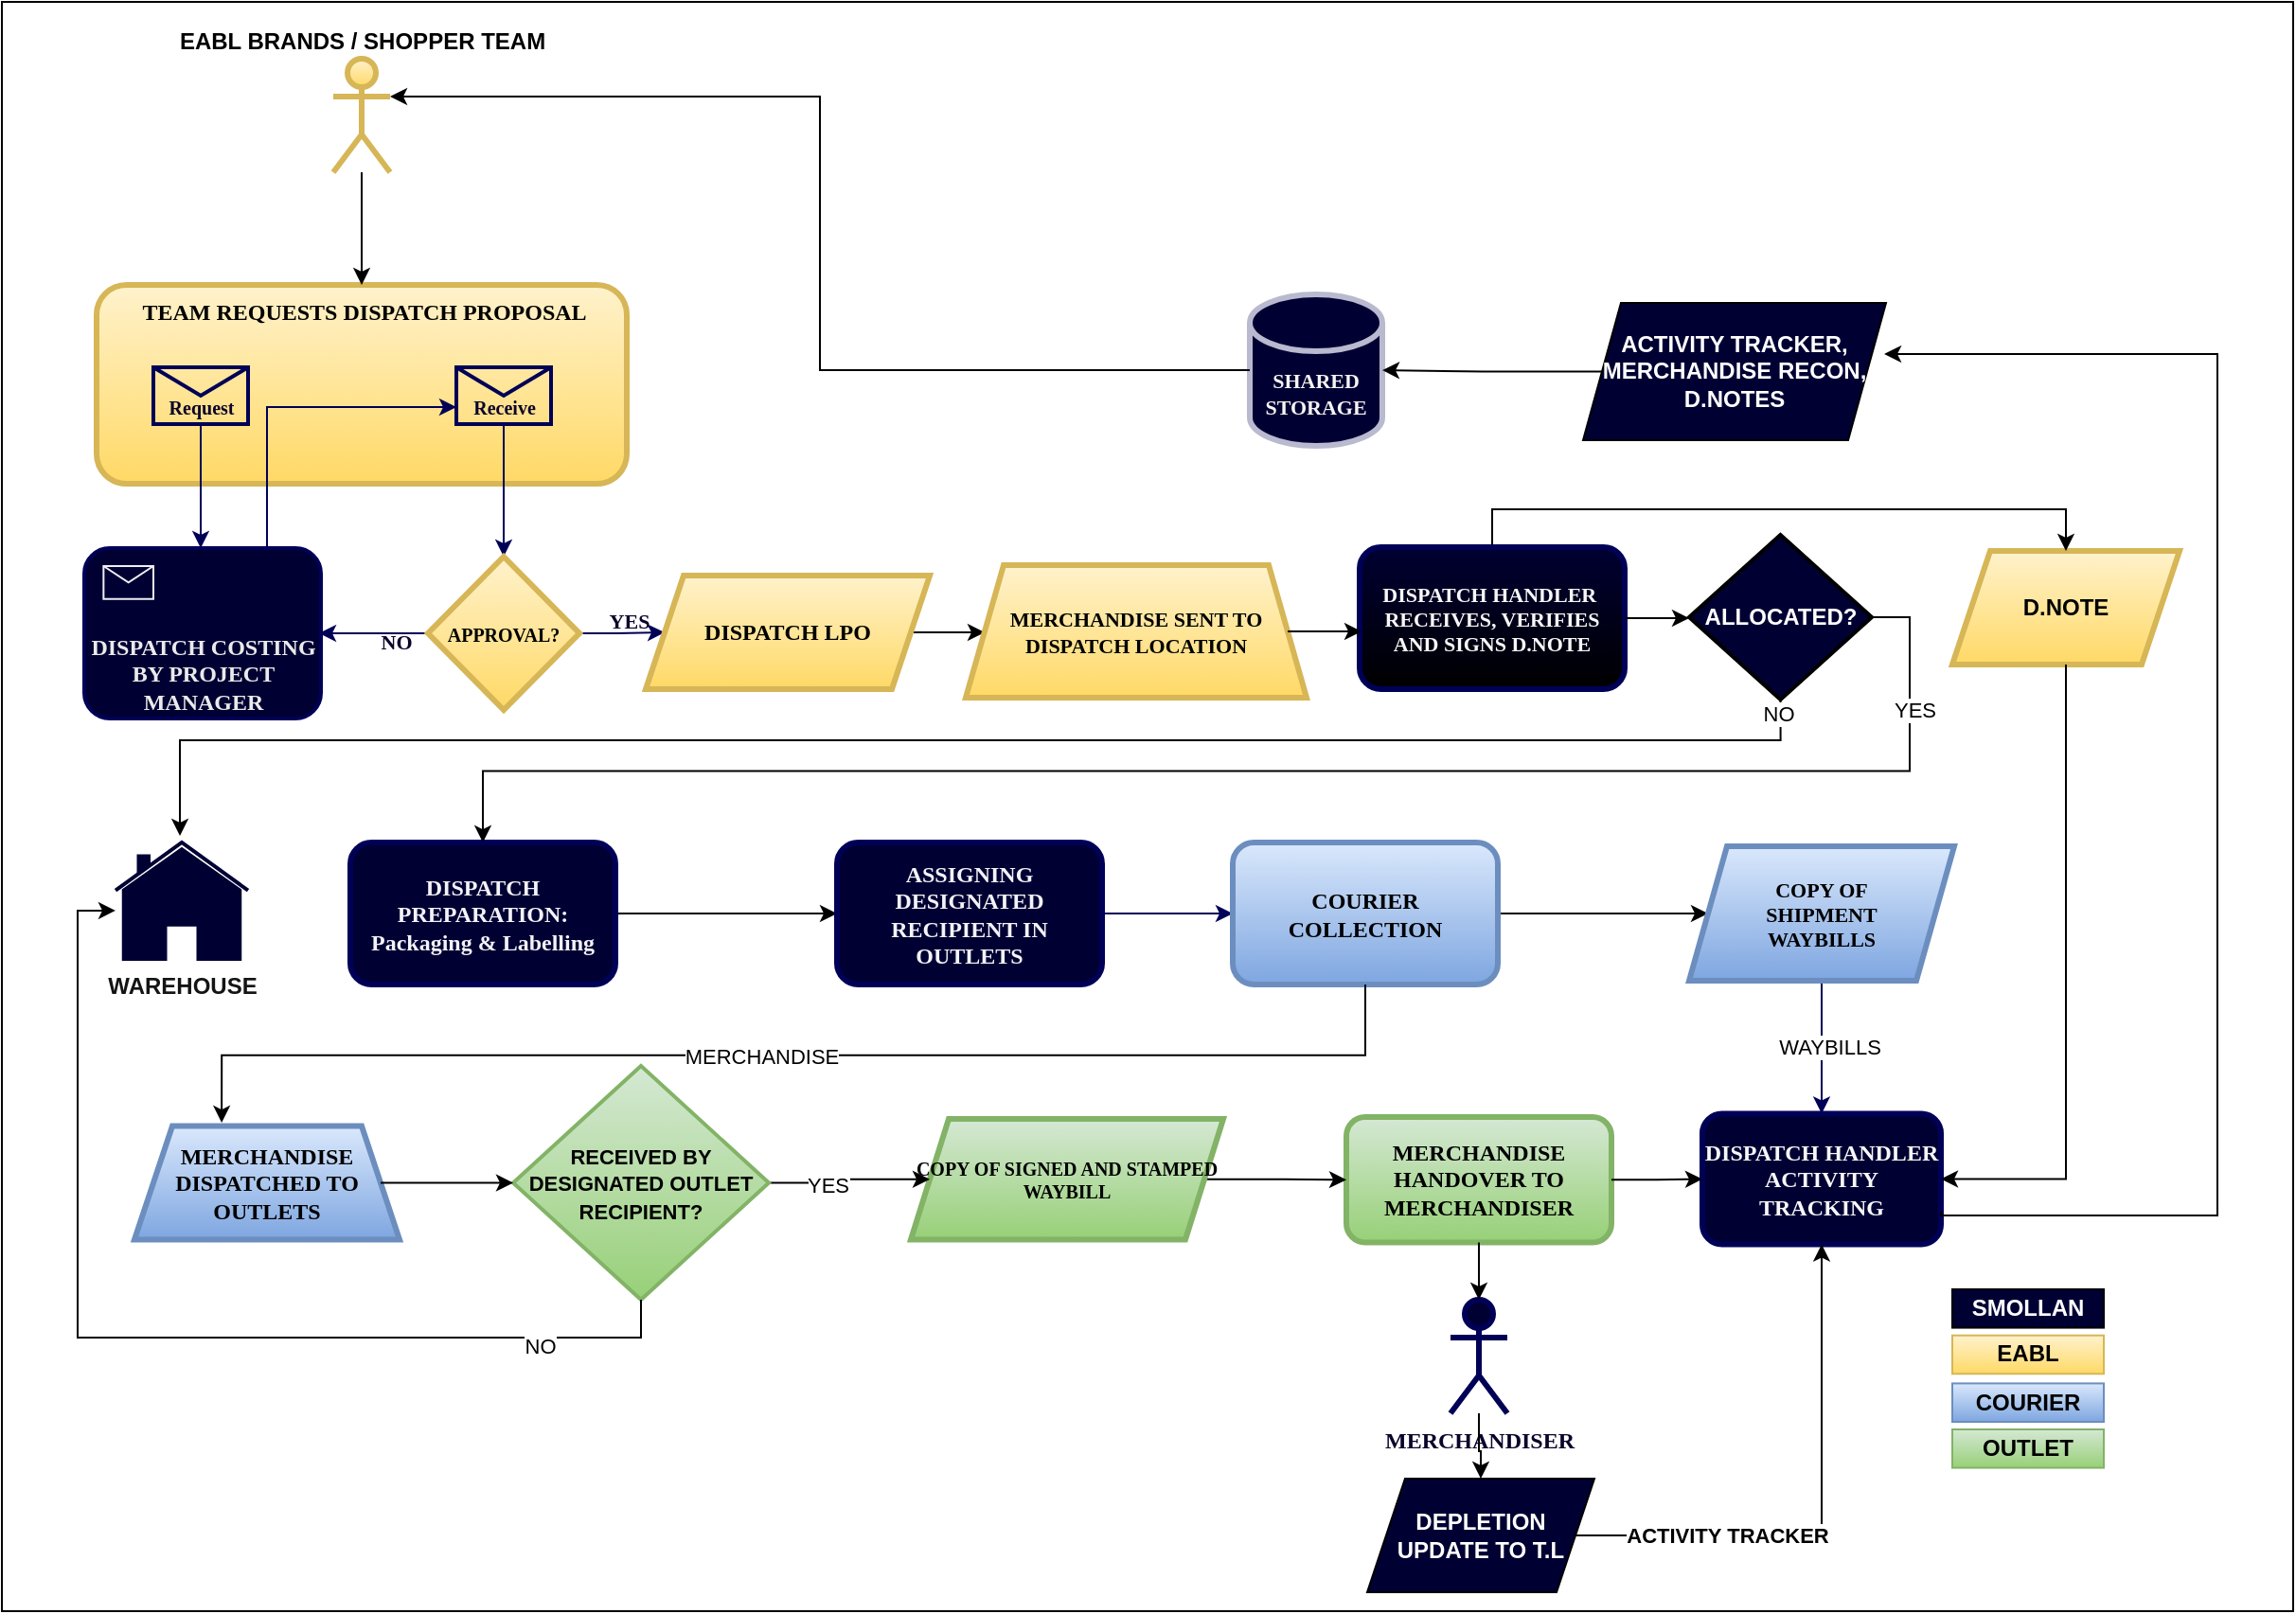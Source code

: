 <mxfile version="22.1.16" type="github">
  <diagram name="Page-1" id="2a216829-ef6e-dabb-86c1-c78162f3ba2b">
    <mxGraphModel dx="1834" dy="1172" grid="1" gridSize="10" guides="1" tooltips="1" connect="1" arrows="1" fold="1" page="0" pageScale="1" pageWidth="850" pageHeight="1100" background="none" math="0" shadow="0">
      <root>
        <mxCell id="0" />
        <mxCell id="1" parent="0" />
        <mxCell id="kl8nC4WxNrGqv6YTz2aJ-62" value="" style="rounded=0;whiteSpace=wrap;html=1;fillColor=none;container=1;" parent="1" vertex="1">
          <mxGeometry x="-20" y="-30" width="1210" height="850" as="geometry" />
        </mxCell>
        <mxCell id="eIxocRc74KpIDyTt0KCb-41" value="MERCHANDISE HANDOVER TO MERCHANDISER" style="rounded=1;whiteSpace=wrap;html=1;fillColor=#d5e8d4;strokeColor=#82b366;labelBackgroundColor=none;fontFamily=Verdana;fontStyle=1;strokeWidth=3;gradientColor=#97d077;" vertex="1" parent="kl8nC4WxNrGqv6YTz2aJ-62">
          <mxGeometry x="710" y="589" width="140" height="66.25" as="geometry" />
        </mxCell>
        <mxCell id="eIxocRc74KpIDyTt0KCb-59" style="edgeStyle=orthogonalEdgeStyle;rounded=0;orthogonalLoop=1;jettySize=auto;html=1;exitX=1;exitY=0.5;exitDx=0;exitDy=0;entryX=0;entryY=0.5;entryDx=0;entryDy=0;" edge="1" parent="kl8nC4WxNrGqv6YTz2aJ-62" source="104F3mkMCa6RaN5nMMO5-3" target="eIxocRc74KpIDyTt0KCb-41">
          <mxGeometry relative="1" as="geometry" />
        </mxCell>
        <mxCell id="104F3mkMCa6RaN5nMMO5-3" value="COPY OF SIGNED AND STAMPED WAYBILL" style="shape=parallelogram;perimeter=parallelogramPerimeter;whiteSpace=wrap;html=1;fixedSize=1;fillColor=#d5e8d4;strokeColor=#82b366;labelBackgroundColor=none;fontFamily=Verdana;fontStyle=1;fontSize=10;strokeWidth=3;gradientColor=#97d077;" parent="kl8nC4WxNrGqv6YTz2aJ-62" vertex="1">
          <mxGeometry x="480" y="590" width="165" height="63.75" as="geometry" />
        </mxCell>
        <mxCell id="kl8nC4WxNrGqv6YTz2aJ-26" value="DEPLETION UPDATE TO T.L" style="shape=parallelogram;perimeter=parallelogramPerimeter;whiteSpace=wrap;html=1;fixedSize=1;fillColor=#000033;fontColor=#ffffff;fontStyle=1" parent="kl8nC4WxNrGqv6YTz2aJ-62" vertex="1">
          <mxGeometry x="721" y="780" width="120" height="60" as="geometry" />
        </mxCell>
        <mxCell id="104F3mkMCa6RaN5nMMO5-12" value="MERCHANDISER" style="shape=umlActor;verticalLabelPosition=bottom;verticalAlign=top;html=1;outlineConnect=0;fillColor=#000033;strokeColor=#000057;labelBackgroundColor=none;fontColor=#0c032b;fontFamily=Verdana;fontStyle=1;strokeWidth=3;" parent="kl8nC4WxNrGqv6YTz2aJ-62" vertex="1">
          <mxGeometry x="765" y="685.5" width="30" height="60" as="geometry" />
        </mxCell>
        <mxCell id="eIxocRc74KpIDyTt0KCb-44" style="edgeStyle=orthogonalEdgeStyle;rounded=0;orthogonalLoop=1;jettySize=auto;html=1;exitX=0.5;exitY=1;exitDx=0;exitDy=0;entryX=0.5;entryY=0;entryDx=0;entryDy=0;entryPerimeter=0;" edge="1" parent="kl8nC4WxNrGqv6YTz2aJ-62" source="eIxocRc74KpIDyTt0KCb-41" target="104F3mkMCa6RaN5nMMO5-12">
          <mxGeometry relative="1" as="geometry" />
        </mxCell>
        <mxCell id="eIxocRc74KpIDyTt0KCb-45" value="" style="edgeStyle=orthogonalEdgeStyle;rounded=0;orthogonalLoop=1;jettySize=auto;html=1;" edge="1" parent="kl8nC4WxNrGqv6YTz2aJ-62" source="104F3mkMCa6RaN5nMMO5-12" target="kl8nC4WxNrGqv6YTz2aJ-26">
          <mxGeometry relative="1" as="geometry" />
        </mxCell>
        <mxCell id="eIxocRc74KpIDyTt0KCb-62" value="D.NOTE" style="shape=parallelogram;perimeter=parallelogramPerimeter;whiteSpace=wrap;html=1;fixedSize=1;fillColor=#fff2cc;strokeColor=#d6b656;gradientColor=#ffd966;fontStyle=1;strokeWidth=3;" vertex="1" parent="kl8nC4WxNrGqv6YTz2aJ-62">
          <mxGeometry x="1030" y="290" width="120" height="60" as="geometry" />
        </mxCell>
        <mxCell id="TlXBh9cTbxRTWTGTwzo7-36" value="&amp;nbsp;TEAM&amp;nbsp;REQUESTS DISPATCH PROPOSAL" style="rounded=1;whiteSpace=wrap;html=1;fillColor=#fff2cc;verticalAlign=top;strokeColor=#d6b656;labelBackgroundColor=none;fontFamily=Verdana;fontStyle=1;strokeWidth=3;gradientColor=#ffd966;" parent="1" vertex="1">
          <mxGeometry x="30" y="119.5" width="280" height="105" as="geometry" />
        </mxCell>
        <mxCell id="TlXBh9cTbxRTWTGTwzo7-20" value="" style="edgeStyle=orthogonalEdgeStyle;rounded=0;orthogonalLoop=1;jettySize=auto;html=1;strokeColor=#000057;labelBackgroundColor=none;fontColor=#0c032b;fontFamily=Verdana;fontStyle=1" parent="1" source="7a84cebc1def654-4" target="TlXBh9cTbxRTWTGTwzo7-19" edge="1">
          <mxGeometry relative="1" as="geometry" />
        </mxCell>
        <mxCell id="7a84cebc1def654-4" value="Receive" style="shape=message;html=1;labelPosition=center;verticalLabelPosition=middle;align=center;verticalAlign=bottom;fontSize=10;fillColor=none;strokeColor=#000057;labelBackgroundColor=none;fontColor=#0c032b;fontFamily=Verdana;fontStyle=1;strokeWidth=2;" parent="1" vertex="1">
          <mxGeometry x="220" y="163" width="50" height="30" as="geometry" />
        </mxCell>
        <mxCell id="TlXBh9cTbxRTWTGTwzo7-24" style="edgeStyle=orthogonalEdgeStyle;rounded=0;orthogonalLoop=1;jettySize=auto;html=1;exitX=1;exitY=0.5;exitDx=0;exitDy=0;entryX=0;entryY=0.5;entryDx=0;entryDy=0;strokeColor=#000057;labelBackgroundColor=none;fontColor=#0c032b;fontFamily=Verdana;fontStyle=1" parent="1" source="TlXBh9cTbxRTWTGTwzo7-19" target="TlXBh9cTbxRTWTGTwzo7-39" edge="1">
          <mxGeometry relative="1" as="geometry">
            <mxPoint x="620" y="323" as="targetPoint" />
          </mxGeometry>
        </mxCell>
        <mxCell id="TlXBh9cTbxRTWTGTwzo7-25" value="YES" style="edgeLabel;html=1;align=center;verticalAlign=bottom;resizable=0;points=[];labelBackgroundColor=none;strokeColor=#000057;fontColor=#0c032b;fontFamily=Verdana;fontStyle=1" parent="TlXBh9cTbxRTWTGTwzo7-24" vertex="1" connectable="0">
          <mxGeometry x="0.143" y="-2" relative="1" as="geometry">
            <mxPoint as="offset" />
          </mxGeometry>
        </mxCell>
        <mxCell id="TlXBh9cTbxRTWTGTwzo7-32" style="edgeStyle=orthogonalEdgeStyle;rounded=0;orthogonalLoop=1;jettySize=auto;html=1;exitX=0;exitY=0.5;exitDx=0;exitDy=0;entryX=1;entryY=0.5;entryDx=0;entryDy=0;strokeColor=#000057;labelBackgroundColor=none;fontColor=#0c032b;fontFamily=Verdana;fontStyle=1" parent="1" source="TlXBh9cTbxRTWTGTwzo7-19" edge="1">
          <mxGeometry relative="1" as="geometry">
            <mxPoint x="147.5" y="303.5" as="targetPoint" />
          </mxGeometry>
        </mxCell>
        <mxCell id="TlXBh9cTbxRTWTGTwzo7-33" value="NO" style="edgeLabel;html=1;align=center;verticalAlign=middle;resizable=0;points=[];labelBackgroundColor=none;strokeColor=#000057;fontColor=#0c032b;fontFamily=Verdana;fontStyle=1" parent="TlXBh9cTbxRTWTGTwzo7-32" vertex="1" connectable="0">
          <mxGeometry x="-0.407" y="4" relative="1" as="geometry">
            <mxPoint as="offset" />
          </mxGeometry>
        </mxCell>
        <mxCell id="TlXBh9cTbxRTWTGTwzo7-19" value="APPROVAL?" style="rhombus;whiteSpace=wrap;html=1;verticalAlign=middle;fontSize=10;fillColor=#fff2cc;strokeColor=#d6b656;labelBackgroundColor=none;fontFamily=Verdana;fontStyle=1;strokeWidth=3;gradientColor=#ffd966;" parent="1" vertex="1">
          <mxGeometry x="205" y="263" width="80" height="81" as="geometry" />
        </mxCell>
        <mxCell id="TlXBh9cTbxRTWTGTwzo7-29" value="Request" style="shape=message;html=1;labelPosition=center;verticalLabelPosition=middle;align=center;verticalAlign=bottom;fontSize=10;fillColor=none;strokeColor=#000057;labelBackgroundColor=none;fontColor=#0c032b;fontFamily=Verdana;fontStyle=1;strokeWidth=2;" parent="1" vertex="1">
          <mxGeometry x="60" y="163" width="50" height="30" as="geometry" />
        </mxCell>
        <mxCell id="TlXBh9cTbxRTWTGTwzo7-35" style="edgeStyle=orthogonalEdgeStyle;rounded=0;orthogonalLoop=1;jettySize=auto;html=1;exitX=0.5;exitY=1;exitDx=0;exitDy=0;entryX=0.5;entryY=0;entryDx=0;entryDy=0;strokeColor=#000057;labelBackgroundColor=none;fontColor=#0c032b;fontFamily=Verdana;fontStyle=1" parent="1" source="TlXBh9cTbxRTWTGTwzo7-29" edge="1">
          <mxGeometry relative="1" as="geometry">
            <mxPoint x="85" y="258.5" as="targetPoint" />
          </mxGeometry>
        </mxCell>
        <mxCell id="eIxocRc74KpIDyTt0KCb-29" style="edgeStyle=orthogonalEdgeStyle;rounded=0;orthogonalLoop=1;jettySize=auto;html=1;exitX=1;exitY=0.5;exitDx=0;exitDy=0;entryX=0;entryY=0.5;entryDx=0;entryDy=0;" edge="1" parent="1" source="TlXBh9cTbxRTWTGTwzo7-39" target="TlXBh9cTbxRTWTGTwzo7-40">
          <mxGeometry relative="1" as="geometry" />
        </mxCell>
        <mxCell id="TlXBh9cTbxRTWTGTwzo7-39" value="DISPATCH LPO" style="shape=parallelogram;perimeter=parallelogramPerimeter;whiteSpace=wrap;html=1;fixedSize=1;fillColor=#fff2cc;strokeColor=#d6b656;labelBackgroundColor=none;fontFamily=Verdana;fontStyle=1;strokeWidth=3;gradientColor=#ffd966;" parent="1" vertex="1">
          <mxGeometry x="320" y="273" width="150" height="60" as="geometry" />
        </mxCell>
        <mxCell id="TlXBh9cTbxRTWTGTwzo7-40" value="MERCHANDISE SENT TO DISPATCH LOCATION" style="shape=trapezoid;perimeter=trapezoidPerimeter;whiteSpace=wrap;html=1;fixedSize=1;verticalAlign=middle;fillColor=#fff2cc;strokeColor=#d6b656;labelBackgroundColor=none;fontFamily=Verdana;fontStyle=1;fontSize=11;strokeWidth=3;gradientColor=#ffd966;" parent="1" vertex="1">
          <mxGeometry x="489" y="267.5" width="180" height="70" as="geometry" />
        </mxCell>
        <mxCell id="eIxocRc74KpIDyTt0KCb-65" style="edgeStyle=orthogonalEdgeStyle;rounded=0;orthogonalLoop=1;jettySize=auto;html=1;exitX=0.5;exitY=0;exitDx=0;exitDy=0;entryX=0.5;entryY=0;entryDx=0;entryDy=0;" edge="1" parent="1" source="TlXBh9cTbxRTWTGTwzo7-47" target="eIxocRc74KpIDyTt0KCb-62">
          <mxGeometry relative="1" as="geometry" />
        </mxCell>
        <mxCell id="TlXBh9cTbxRTWTGTwzo7-47" value="DISPATCH HANDLER&amp;nbsp; RECEIVES, VERIFIES AND SIGNS D.NOTE" style="rounded=1;whiteSpace=wrap;html=1;fillColor=#000033;strokeColor=#000057;labelBackgroundColor=none;fontColor=#f7f7f8;fontFamily=Verdana;fontStyle=1;fontSize=11;strokeWidth=3;gradientColor=default;" parent="1" vertex="1">
          <mxGeometry x="697" y="258" width="140" height="75" as="geometry" />
        </mxCell>
        <mxCell id="kl8nC4WxNrGqv6YTz2aJ-29" style="edgeStyle=orthogonalEdgeStyle;rounded=0;orthogonalLoop=1;jettySize=auto;html=1;exitX=1;exitY=0.5;exitDx=0;exitDy=0;entryX=0;entryY=0.5;entryDx=0;entryDy=0;" parent="1" source="TlXBh9cTbxRTWTGTwzo7-50" target="TlXBh9cTbxRTWTGTwzo7-54" edge="1">
          <mxGeometry relative="1" as="geometry" />
        </mxCell>
        <mxCell id="TlXBh9cTbxRTWTGTwzo7-50" value="DISPATCH PREPARATION: Packaging &amp;amp; Labelling" style="rounded=1;whiteSpace=wrap;html=1;fillColor=#000033;strokeColor=#000057;labelBackgroundColor=none;fontColor=#f3f2f8;fontFamily=Verdana;fontStyle=1;strokeWidth=3;" parent="1" vertex="1">
          <mxGeometry x="164" y="414" width="140" height="75" as="geometry" />
        </mxCell>
        <mxCell id="TlXBh9cTbxRTWTGTwzo7-52" style="edgeStyle=orthogonalEdgeStyle;rounded=0;orthogonalLoop=1;jettySize=auto;html=1;exitX=0.75;exitY=0;exitDx=0;exitDy=0;entryX=0;entryY=0.7;entryDx=0;entryDy=0;strokeColor=#000057;labelBackgroundColor=none;fontColor=#0c032b;fontFamily=Verdana;fontStyle=1" parent="1" target="7a84cebc1def654-4" edge="1">
          <mxGeometry relative="1" as="geometry">
            <mxPoint x="116.25" y="258.5" as="sourcePoint" />
            <Array as="points">
              <mxPoint x="120" y="259" />
              <mxPoint x="120" y="184" />
            </Array>
          </mxGeometry>
        </mxCell>
        <mxCell id="TlXBh9cTbxRTWTGTwzo7-57" style="edgeStyle=orthogonalEdgeStyle;rounded=0;orthogonalLoop=1;jettySize=auto;html=1;exitX=1;exitY=0.5;exitDx=0;exitDy=0;entryX=0;entryY=0.5;entryDx=0;entryDy=0;strokeColor=#000057;labelBackgroundColor=none;fontColor=#0c032b;fontFamily=Verdana;fontStyle=1" parent="1" source="TlXBh9cTbxRTWTGTwzo7-54" target="TlXBh9cTbxRTWTGTwzo7-56" edge="1">
          <mxGeometry relative="1" as="geometry" />
        </mxCell>
        <mxCell id="TlXBh9cTbxRTWTGTwzo7-54" value="ASSIGNING DESIGNATED RECIPIENT IN OUTLETS" style="rounded=1;whiteSpace=wrap;html=1;fillColor=#000033;strokeColor=#000057;labelBackgroundColor=none;fontColor=#f3f2f8;fontFamily=Verdana;fontStyle=1;strokeWidth=3;" parent="1" vertex="1">
          <mxGeometry x="421" y="414" width="140" height="75" as="geometry" />
        </mxCell>
        <mxCell id="kl8nC4WxNrGqv6YTz2aJ-58" style="edgeStyle=orthogonalEdgeStyle;rounded=0;orthogonalLoop=1;jettySize=auto;html=1;exitX=1;exitY=0.5;exitDx=0;exitDy=0;entryX=0;entryY=0.5;entryDx=0;entryDy=0;" parent="1" source="TlXBh9cTbxRTWTGTwzo7-56" target="TlXBh9cTbxRTWTGTwzo7-58" edge="1">
          <mxGeometry relative="1" as="geometry" />
        </mxCell>
        <mxCell id="TlXBh9cTbxRTWTGTwzo7-56" value="COURIER COLLECTION" style="rounded=1;whiteSpace=wrap;html=1;fillColor=#dae8fc;strokeColor=#6c8ebf;labelBackgroundColor=none;fontFamily=Verdana;fontStyle=1;strokeWidth=3;gradientColor=#7ea6e0;" parent="1" vertex="1">
          <mxGeometry x="630" y="414" width="140" height="75" as="geometry" />
        </mxCell>
        <mxCell id="104F3mkMCa6RaN5nMMO5-8" style="edgeStyle=orthogonalEdgeStyle;rounded=0;orthogonalLoop=1;jettySize=auto;html=1;exitX=0.5;exitY=1;exitDx=0;exitDy=0;entryX=0.5;entryY=0;entryDx=0;entryDy=0;strokeColor=#000057;labelBackgroundColor=none;fontColor=#0c032b;fontFamily=Verdana;fontStyle=1" parent="1" source="TlXBh9cTbxRTWTGTwzo7-58" target="104F3mkMCa6RaN5nMMO5-6" edge="1">
          <mxGeometry relative="1" as="geometry" />
        </mxCell>
        <mxCell id="kl8nC4WxNrGqv6YTz2aJ-60" value="WAYBILLS" style="edgeLabel;html=1;align=center;verticalAlign=middle;resizable=0;points=[];" parent="104F3mkMCa6RaN5nMMO5-8" vertex="1" connectable="0">
          <mxGeometry x="-0.022" y="4" relative="1" as="geometry">
            <mxPoint as="offset" />
          </mxGeometry>
        </mxCell>
        <mxCell id="TlXBh9cTbxRTWTGTwzo7-58" value="COPY OF &lt;br&gt;SHIPMENT &lt;br&gt;WAYBILLS" style="shape=parallelogram;perimeter=parallelogramPerimeter;whiteSpace=wrap;html=1;fixedSize=1;fillColor=#dae8fc;strokeColor=#6c8ebf;labelBackgroundColor=none;fontFamily=Verdana;fontSize=11;fontStyle=1;strokeWidth=3;gradientColor=#7ea6e0;" parent="1" vertex="1">
          <mxGeometry x="871" y="416" width="140" height="71" as="geometry" />
        </mxCell>
        <mxCell id="TlXBh9cTbxRTWTGTwzo7-60" value="SHARED STORAGE" style="shape=cylinder3;whiteSpace=wrap;html=1;boundedLbl=1;backgroundOutline=1;size=15;fillColor=#000033;strokeColor=#b9b9cf;labelBackgroundColor=none;fontColor=#F5F3F3;fontFamily=Verdana;fontStyle=1;fontSize=11;strokeWidth=3;" parent="1" vertex="1">
          <mxGeometry x="639" y="124.5" width="70" height="80" as="geometry" />
        </mxCell>
        <mxCell id="TlXBh9cTbxRTWTGTwzo7-68" value="MERCHANDISE DISPATCHED TO OUTLETS" style="shape=trapezoid;perimeter=trapezoidPerimeter;whiteSpace=wrap;html=1;fixedSize=1;fillColor=#dae8fc;strokeColor=#6c8ebf;labelBackgroundColor=none;fontFamily=Verdana;fontStyle=1;strokeWidth=3;gradientColor=#7ea6e0;" parent="1" vertex="1">
          <mxGeometry x="50" y="563.75" width="140" height="60" as="geometry" />
        </mxCell>
        <mxCell id="104F3mkMCa6RaN5nMMO5-6" value="DISPATCH HANDLER ACTIVITY TRACKING" style="rounded=1;whiteSpace=wrap;html=1;fillColor=#000033;strokeColor=#000057;labelBackgroundColor=none;fontColor=#f7f7f8;fontFamily=Verdana;fontStyle=1;strokeWidth=3;" parent="1" vertex="1">
          <mxGeometry x="878" y="557.25" width="126" height="69" as="geometry" />
        </mxCell>
        <mxCell id="104F3mkMCa6RaN5nMMO5-16" value="" style="group;strokeWidth=2;strokeColor=#000057;rounded=1;fillColor=#000033;fontColor=#f0efef;fontStyle=1" parent="1" vertex="1" connectable="0">
          <mxGeometry x="23.5" y="258.5" width="125" height="90" as="geometry" />
        </mxCell>
        <mxCell id="7a84cebc1def654-2" value="DISPATCH COSTING BY PROJECT MANAGER" style="shape=ext;rounded=1;html=1;whiteSpace=wrap;strokeColor=#000057;labelBackgroundColor=none;fontColor=#eaeaeb;fontFamily=Verdana;fontStyle=1;verticalAlign=bottom;fillColor=none;" parent="104F3mkMCa6RaN5nMMO5-16" vertex="1">
          <mxGeometry width="125" height="90" as="geometry" />
        </mxCell>
        <mxCell id="TlXBh9cTbxRTWTGTwzo7-12" value="" style="shape=message;whiteSpace=wrap;html=1;fillColor=none;strokeColor=#efeff5;labelBackgroundColor=none;fontColor=#0c032b;fontFamily=Verdana;fontStyle=1" parent="104F3mkMCa6RaN5nMMO5-16" vertex="1">
          <mxGeometry x="10.18" y="9.501" width="26.32" height="17.378" as="geometry" />
        </mxCell>
        <mxCell id="kl8nC4WxNrGqv6YTz2aJ-5" style="edgeStyle=orthogonalEdgeStyle;rounded=0;orthogonalLoop=1;jettySize=auto;html=1;exitX=1;exitY=0.5;exitDx=0;exitDy=0;fontStyle=1" parent="1" source="kl8nC4WxNrGqv6YTz2aJ-26" target="104F3mkMCa6RaN5nMMO5-6" edge="1">
          <mxGeometry relative="1" as="geometry">
            <mxPoint x="455" y="742" as="sourcePoint" />
          </mxGeometry>
        </mxCell>
        <mxCell id="kl8nC4WxNrGqv6YTz2aJ-40" value="ACTIVITY TRACKER" style="edgeLabel;html=1;align=center;verticalAlign=middle;resizable=0;points=[];fontStyle=1" parent="kl8nC4WxNrGqv6YTz2aJ-5" vertex="1" connectable="0">
          <mxGeometry x="-0.441" relative="1" as="geometry">
            <mxPoint as="offset" />
          </mxGeometry>
        </mxCell>
        <mxCell id="eIxocRc74KpIDyTt0KCb-49" style="edgeStyle=orthogonalEdgeStyle;rounded=0;orthogonalLoop=1;jettySize=auto;html=1;exitX=1;exitY=0.5;exitDx=0;exitDy=0;exitPerimeter=0;entryX=0.5;entryY=0;entryDx=0;entryDy=0;" edge="1" parent="1" source="kl8nC4WxNrGqv6YTz2aJ-13" target="TlXBh9cTbxRTWTGTwzo7-50">
          <mxGeometry relative="1" as="geometry" />
        </mxCell>
        <mxCell id="eIxocRc74KpIDyTt0KCb-53" value="YES" style="edgeLabel;html=1;align=center;verticalAlign=middle;resizable=0;points=[];" vertex="1" connectable="0" parent="eIxocRc74KpIDyTt0KCb-49">
          <mxGeometry x="-0.845" y="2" relative="1" as="geometry">
            <mxPoint as="offset" />
          </mxGeometry>
        </mxCell>
        <mxCell id="kl8nC4WxNrGqv6YTz2aJ-13" value="ALLOCATED?" style="strokeWidth=2;html=1;shape=mxgraph.flowchart.decision;whiteSpace=wrap;fillColor=#000033;fontColor=#ffffff;fontStyle=1" parent="1" vertex="1">
          <mxGeometry x="871" y="251.5" width="96.5" height="87" as="geometry" />
        </mxCell>
        <mxCell id="kl8nC4WxNrGqv6YTz2aJ-17" value="WAREHOUSE" style="html=1;verticalLabelPosition=bottom;align=center;labelBackgroundColor=#ffffff;verticalAlign=top;strokeWidth=2;strokeColor=#000033;shadow=0;dashed=0;shape=mxgraph.ios7.icons.home;fontStyle=1;fillColor=#000033;fontColor=#151414;" parent="1" vertex="1">
          <mxGeometry x="40" y="414" width="70" height="61.5" as="geometry" />
        </mxCell>
        <mxCell id="kl8nC4WxNrGqv6YTz2aJ-38" value="" style="group" parent="1" vertex="1" connectable="0">
          <mxGeometry x="1010" y="650" width="80" height="94.29" as="geometry" />
        </mxCell>
        <mxCell id="104F3mkMCa6RaN5nMMO5-25" value="COURIER" style="rounded=0;whiteSpace=wrap;html=1;fillColor=#dae8fc;gradientColor=#7ea6e0;strokeColor=#6c8ebf;fontStyle=1" parent="kl8nC4WxNrGqv6YTz2aJ-38" vertex="1">
          <mxGeometry y="49.71" width="80" height="20.29" as="geometry" />
        </mxCell>
        <mxCell id="104F3mkMCa6RaN5nMMO5-26" value="SMOLLAN" style="rounded=0;whiteSpace=wrap;html=1;fillColor=#000033;fontColor=#ffffff;fontStyle=1" parent="kl8nC4WxNrGqv6YTz2aJ-38" vertex="1">
          <mxGeometry width="80" height="20.29" as="geometry" />
        </mxCell>
        <mxCell id="104F3mkMCa6RaN5nMMO5-27" value="EABL" style="rounded=0;whiteSpace=wrap;html=1;fillColor=#fff2cc;gradientColor=#ffd966;strokeColor=#d6b656;fontStyle=1" parent="kl8nC4WxNrGqv6YTz2aJ-38" vertex="1">
          <mxGeometry y="24.348" width="80" height="20.29" as="geometry" />
        </mxCell>
        <mxCell id="kl8nC4WxNrGqv6YTz2aJ-36" value="OUTLET" style="rounded=0;whiteSpace=wrap;html=1;fillColor=#d5e8d4;gradientColor=#97d077;strokeColor=#82b366;fontStyle=1" parent="kl8nC4WxNrGqv6YTz2aJ-38" vertex="1">
          <mxGeometry y="74.0" width="80" height="20.29" as="geometry" />
        </mxCell>
        <mxCell id="kl8nC4WxNrGqv6YTz2aJ-43" value="ACTIVITY TRACKER,&lt;br&gt;MERCHANDISE RECON,&lt;br&gt;D.NOTES" style="shape=parallelogram;perimeter=parallelogramPerimeter;whiteSpace=wrap;html=1;fixedSize=1;fillColor=#000033;fontColor=#ffffff;fontStyle=1" parent="1" vertex="1">
          <mxGeometry x="815" y="129" width="160" height="72.5" as="geometry" />
        </mxCell>
        <mxCell id="kl8nC4WxNrGqv6YTz2aJ-53" style="edgeStyle=orthogonalEdgeStyle;rounded=0;orthogonalLoop=1;jettySize=auto;html=1;entryX=0.5;entryY=0;entryDx=0;entryDy=0;" parent="1" source="kl8nC4WxNrGqv6YTz2aJ-52" target="TlXBh9cTbxRTWTGTwzo7-36" edge="1">
          <mxGeometry relative="1" as="geometry" />
        </mxCell>
        <mxCell id="kl8nC4WxNrGqv6YTz2aJ-52" value="EABL BRANDS / SHOPPER TEAM" style="shape=umlActor;verticalLabelPosition=top;verticalAlign=bottom;html=1;outlineConnect=0;fillColor=#fff2cc;gradientColor=#ffd966;strokeColor=#d6b656;labelPosition=center;align=center;strokeWidth=3;fontStyle=1;perimeterSpacing=0;" parent="1" vertex="1">
          <mxGeometry x="155" width="30" height="60" as="geometry" />
        </mxCell>
        <mxCell id="kl8nC4WxNrGqv6YTz2aJ-54" style="edgeStyle=orthogonalEdgeStyle;rounded=0;orthogonalLoop=1;jettySize=auto;html=1;exitX=0;exitY=0.5;exitDx=0;exitDy=0;exitPerimeter=0;entryX=1;entryY=0.333;entryDx=0;entryDy=0;entryPerimeter=0;" parent="1" source="TlXBh9cTbxRTWTGTwzo7-60" target="kl8nC4WxNrGqv6YTz2aJ-52" edge="1">
          <mxGeometry relative="1" as="geometry" />
        </mxCell>
        <mxCell id="kl8nC4WxNrGqv6YTz2aJ-56" style="edgeStyle=orthogonalEdgeStyle;rounded=0;orthogonalLoop=1;jettySize=auto;html=1;exitX=0;exitY=0.5;exitDx=0;exitDy=0;entryX=1;entryY=0.5;entryDx=0;entryDy=0;entryPerimeter=0;" parent="1" source="kl8nC4WxNrGqv6YTz2aJ-43" target="TlXBh9cTbxRTWTGTwzo7-60" edge="1">
          <mxGeometry relative="1" as="geometry" />
        </mxCell>
        <mxCell id="eIxocRc74KpIDyTt0KCb-42" style="edgeStyle=orthogonalEdgeStyle;rounded=0;orthogonalLoop=1;jettySize=auto;html=1;exitX=1;exitY=0.5;exitDx=0;exitDy=0;exitPerimeter=0;entryX=0;entryY=0.5;entryDx=0;entryDy=0;" edge="1" parent="1" source="eIxocRc74KpIDyTt0KCb-16" target="104F3mkMCa6RaN5nMMO5-3">
          <mxGeometry relative="1" as="geometry">
            <mxPoint x="450" y="594" as="targetPoint" />
          </mxGeometry>
        </mxCell>
        <mxCell id="eIxocRc74KpIDyTt0KCb-54" value="YES" style="edgeLabel;html=1;align=center;verticalAlign=middle;resizable=0;points=[];" vertex="1" connectable="0" parent="eIxocRc74KpIDyTt0KCb-42">
          <mxGeometry x="-0.289" y="-1" relative="1" as="geometry">
            <mxPoint as="offset" />
          </mxGeometry>
        </mxCell>
        <mxCell id="eIxocRc74KpIDyTt0KCb-16" value="&lt;font style=&quot;font-size: 11px;&quot;&gt;RECEIVED BY DESIGNATED OUTLET RECIPIENT?&lt;/font&gt;" style="strokeWidth=2;html=1;shape=mxgraph.flowchart.decision;whiteSpace=wrap;fillColor=#d5e8d4;fontStyle=1;gradientColor=#97d077;strokeColor=#82b366;" vertex="1" parent="1">
          <mxGeometry x="250" y="532" width="135" height="123.5" as="geometry" />
        </mxCell>
        <mxCell id="eIxocRc74KpIDyTt0KCb-20" style="edgeStyle=orthogonalEdgeStyle;rounded=0;orthogonalLoop=1;jettySize=auto;html=1;exitX=1;exitY=0.5;exitDx=0;exitDy=0;entryX=0;entryY=0.5;entryDx=0;entryDy=0;entryPerimeter=0;" edge="1" parent="1" source="TlXBh9cTbxRTWTGTwzo7-47" target="kl8nC4WxNrGqv6YTz2aJ-13">
          <mxGeometry relative="1" as="geometry" />
        </mxCell>
        <mxCell id="eIxocRc74KpIDyTt0KCb-21" style="edgeStyle=orthogonalEdgeStyle;rounded=0;orthogonalLoop=1;jettySize=auto;html=1;exitX=0.5;exitY=1;exitDx=0;exitDy=0;exitPerimeter=0;entryX=0.486;entryY=-0.057;entryDx=0;entryDy=0;entryPerimeter=0;" edge="1" parent="1" source="kl8nC4WxNrGqv6YTz2aJ-13" target="kl8nC4WxNrGqv6YTz2aJ-17">
          <mxGeometry relative="1" as="geometry">
            <Array as="points">
              <mxPoint x="919" y="360" />
              <mxPoint x="74" y="360" />
            </Array>
          </mxGeometry>
        </mxCell>
        <mxCell id="eIxocRc74KpIDyTt0KCb-51" value="NO" style="edgeLabel;html=1;align=center;verticalAlign=middle;resizable=0;points=[];" vertex="1" connectable="0" parent="eIxocRc74KpIDyTt0KCb-21">
          <mxGeometry x="-0.984" y="-2" relative="1" as="geometry">
            <mxPoint as="offset" />
          </mxGeometry>
        </mxCell>
        <mxCell id="eIxocRc74KpIDyTt0KCb-32" style="edgeStyle=orthogonalEdgeStyle;rounded=0;orthogonalLoop=1;jettySize=auto;html=1;exitX=1;exitY=0.5;exitDx=0;exitDy=0;entryX=0.007;entryY=0.6;entryDx=0;entryDy=0;entryPerimeter=0;" edge="1" parent="1" source="TlXBh9cTbxRTWTGTwzo7-40" target="TlXBh9cTbxRTWTGTwzo7-47">
          <mxGeometry relative="1" as="geometry" />
        </mxCell>
        <mxCell id="eIxocRc74KpIDyTt0KCb-33" style="edgeStyle=orthogonalEdgeStyle;rounded=0;orthogonalLoop=1;jettySize=auto;html=1;exitX=0.5;exitY=1;exitDx=0;exitDy=0;entryX=0.329;entryY=-0.029;entryDx=0;entryDy=0;entryPerimeter=0;" edge="1" parent="1" source="TlXBh9cTbxRTWTGTwzo7-56" target="TlXBh9cTbxRTWTGTwzo7-68">
          <mxGeometry relative="1" as="geometry" />
        </mxCell>
        <mxCell id="eIxocRc74KpIDyTt0KCb-56" value="MERCHANDISE" style="edgeLabel;html=1;align=center;verticalAlign=middle;resizable=0;points=[];" vertex="1" connectable="0" parent="eIxocRc74KpIDyTt0KCb-33">
          <mxGeometry x="0.053" relative="1" as="geometry">
            <mxPoint as="offset" />
          </mxGeometry>
        </mxCell>
        <mxCell id="eIxocRc74KpIDyTt0KCb-34" style="edgeStyle=orthogonalEdgeStyle;rounded=0;orthogonalLoop=1;jettySize=auto;html=1;exitX=1;exitY=0.5;exitDx=0;exitDy=0;entryX=0;entryY=0.5;entryDx=0;entryDy=0;entryPerimeter=0;" edge="1" parent="1" source="TlXBh9cTbxRTWTGTwzo7-68" target="eIxocRc74KpIDyTt0KCb-16">
          <mxGeometry relative="1" as="geometry" />
        </mxCell>
        <mxCell id="eIxocRc74KpIDyTt0KCb-38" style="edgeStyle=orthogonalEdgeStyle;rounded=0;orthogonalLoop=1;jettySize=auto;html=1;exitX=0.5;exitY=1;exitDx=0;exitDy=0;exitPerimeter=0;entryX=0;entryY=0.585;entryDx=0;entryDy=0;entryPerimeter=0;" edge="1" parent="1" source="eIxocRc74KpIDyTt0KCb-16" target="kl8nC4WxNrGqv6YTz2aJ-17">
          <mxGeometry relative="1" as="geometry" />
        </mxCell>
        <mxCell id="eIxocRc74KpIDyTt0KCb-39" value="NO" style="edgeLabel;html=1;align=center;verticalAlign=middle;resizable=0;points=[];" vertex="1" connectable="0" parent="eIxocRc74KpIDyTt0KCb-38">
          <mxGeometry x="-0.735" y="4" relative="1" as="geometry">
            <mxPoint x="1" as="offset" />
          </mxGeometry>
        </mxCell>
        <mxCell id="eIxocRc74KpIDyTt0KCb-48" style="edgeStyle=orthogonalEdgeStyle;rounded=0;orthogonalLoop=1;jettySize=auto;html=1;exitX=1;exitY=0.75;exitDx=0;exitDy=0;entryX=0.994;entryY=0.372;entryDx=0;entryDy=0;entryPerimeter=0;" edge="1" parent="1" source="104F3mkMCa6RaN5nMMO5-6" target="kl8nC4WxNrGqv6YTz2aJ-43">
          <mxGeometry relative="1" as="geometry">
            <Array as="points">
              <mxPoint x="1150" y="611" />
              <mxPoint x="1150" y="156" />
            </Array>
          </mxGeometry>
        </mxCell>
        <mxCell id="eIxocRc74KpIDyTt0KCb-64" style="edgeStyle=orthogonalEdgeStyle;rounded=0;orthogonalLoop=1;jettySize=auto;html=1;exitX=1;exitY=0.5;exitDx=0;exitDy=0;entryX=0;entryY=0.5;entryDx=0;entryDy=0;" edge="1" parent="1" source="eIxocRc74KpIDyTt0KCb-41" target="104F3mkMCa6RaN5nMMO5-6">
          <mxGeometry relative="1" as="geometry" />
        </mxCell>
        <mxCell id="eIxocRc74KpIDyTt0KCb-66" style="edgeStyle=orthogonalEdgeStyle;rounded=0;orthogonalLoop=1;jettySize=auto;html=1;exitX=0.5;exitY=1;exitDx=0;exitDy=0;entryX=1;entryY=0.5;entryDx=0;entryDy=0;" edge="1" parent="1" source="eIxocRc74KpIDyTt0KCb-62" target="104F3mkMCa6RaN5nMMO5-6">
          <mxGeometry relative="1" as="geometry" />
        </mxCell>
      </root>
    </mxGraphModel>
  </diagram>
</mxfile>
